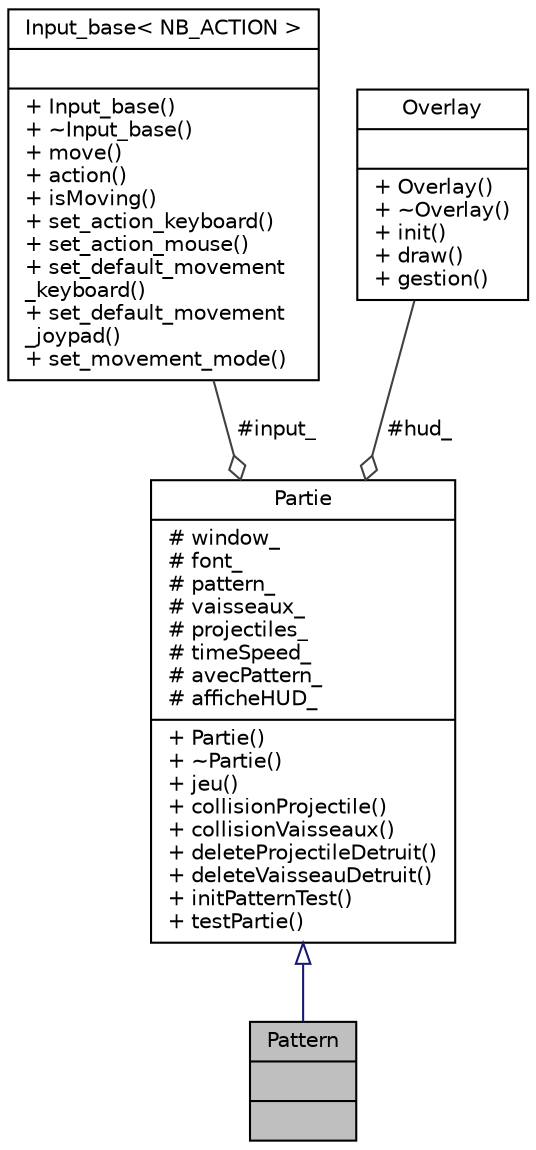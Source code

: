 digraph "Pattern"
{
 // INTERACTIVE_SVG=YES
  edge [fontname="Helvetica",fontsize="10",labelfontname="Helvetica",labelfontsize="10"];
  node [fontname="Helvetica",fontsize="10",shape=record];
  Node2 [label="{Pattern\n||}",height=0.2,width=0.4,color="black", fillcolor="grey75", style="filled", fontcolor="black"];
  Node3 -> Node2 [dir="back",color="midnightblue",fontsize="10",style="solid",arrowtail="onormal"];
  Node3 [label="{Partie\n|# window_\l# font_\l# pattern_\l# vaisseaux_\l# projectiles_\l# timeSpeed_\l# avecPattern_\l# afficheHUD_\l|+ Partie()\l+ ~Partie()\l+ jeu()\l+ collisionProjectile()\l+ collisionVaisseaux()\l+ deleteProjectileDetruit()\l+ deleteVaisseauDetruit()\l+ initPatternTest()\l+ testPartie()\l}",height=0.2,width=0.4,color="black", fillcolor="white", style="filled",URL="$class_partie.html",tooltip="Description brève. "];
  Node4 -> Node3 [color="grey25",fontsize="10",style="solid",label=" #input_" ,arrowhead="odiamond"];
  Node4 [label="{Input_base\< NB_ACTION \>\n||+ Input_base()\l+ ~Input_base()\l+ move()\l+ action()\l+ isMoving()\l+ set_action_keyboard()\l+ set_action_mouse()\l+ set_default_movement\l_keyboard()\l+ set_default_movement\l_joypad()\l+ set_movement_mode()\l}",height=0.2,width=0.4,color="black", fillcolor="white", style="filled",URL="$class_input__base.html"];
  Node5 -> Node3 [color="grey25",fontsize="10",style="solid",label=" #hud_" ,arrowhead="odiamond"];
  Node5 [label="{Overlay\n||+ Overlay()\l+ ~Overlay()\l+ init()\l+ draw()\l+ gestion()\l}",height=0.2,width=0.4,color="black", fillcolor="white", style="filled",URL="$class_overlay.html",tooltip="Classe qui le bouton des capacité IG. "];
}
